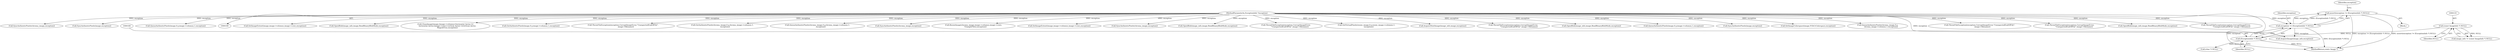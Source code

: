 digraph "0_ImageMagick_ef8f40689ac452398026c07da41656a7c87e4683@API" {
"1000156" [label="(Call,assert(exception != (ExceptionInfo *) NULL))"];
"1000157" [label="(Call,exception != (ExceptionInfo *) NULL)"];
"1000111" [label="(MethodParameterIn,ExceptionInfo *exception)"];
"1000159" [label="(Call,(ExceptionInfo *) NULL)"];
"1000132" [label="(Call,(const ImageInfo *) NULL)"];
"1000472" [label="(Call,SetImageExtent(image,image->columns,image->rows,exception))"];
"1000234" [label="(Call,(char *) NULL)"];
"1001541" [label="(MethodReturn,static Image *)"];
"1000156" [label="(Call,assert(exception != (ExceptionInfo *) NULL))"];
"1001130" [label="(Call,OpenBlob(image_info,image,ReadBinaryBlobMode,exception))"];
"1000165" [label="(Identifier,exception)"];
"1000412" [label="(Call,CloneImage(image,(image->columns+horizontal_factor-1)/\n       horizontal_factor,(image->rows+vertical_factor-1)/vertical_factor,\n       MagickTrue,exception))"];
"1001309" [label="(Call,GetAuthenticPixels(image,0,y,image->columns,1,exception))"];
"1001415" [label="(Call,ThrowFileException(exception,CorruptImageError,\"UnexpectedEndOfFile\",\n          image->filename))"];
"1001198" [label="(Call,GetAuthenticPixels(chroma_image,0,y,chroma_image->columns,1,\n          exception))"];
"1000112" [label="(Block,)"];
"1000157" [label="(Call,exception != (ExceptionInfo *) NULL)"];
"1001036" [label="(Call,QueueAuthenticPixels(chroma_image,0,y,chroma_image->columns,1,\n            exception))"];
"1001263" [label="(Call,SyncAuthenticPixels(chroma_image,exception))"];
"1000159" [label="(Call,(ExceptionInfo *) NULL)"];
"1001270" [label="(Call,ResizeImage(chroma_image,image->columns,image->rows,\n       TriangleFilter,exception))"];
"1000170" [label="(Call,AcquireImage(image_info,exception))"];
"1000161" [label="(Identifier,NULL)"];
"1000190" [label="(Call,SetImageExtent(image,image->columns,image->rows,exception))"];
"1000917" [label="(Call,SyncAuthenticPixels(chroma_image,exception))"];
"1000963" [label="(Call,OpenBlob(image_info,image,ReadBinaryBlobMode,exception))"];
"1001185" [label="(Call,ThrowFileException(exception,CorruptImageError,\n              \"UnexpectedEndOfFile\",image->filename))"];
"1001320" [label="(Call,GetVirtualPixels(resize_image,0,y,resize_image->columns,1,\n        exception))"];
"1000132" [label="(Call,(const ImageInfo *) NULL)"];
"1001480" [label="(Call,AcquireNextImage(image_info,image,exception))"];
"1000820" [label="(Call,ThrowFileException(exception,CorruptImageError,\n                    \"UnexpectedEndOfFile\",image->filename))"];
"1000498" [label="(Call,OpenBlob(image_info,image,ReadBinaryBlobMode,exception))"];
"1000586" [label="(Call,QueueAuthenticPixels(image,0,y,image->columns,1,exception))"];
"1000158" [label="(Identifier,exception)"];
"1001378" [label="(Call,SyncAuthenticPixels(image,exception))"];
"1000111" [label="(MethodParameterIn,ExceptionInfo *exception)"];
"1001389" [label="(Call,SetImageColorspace(image,YCbCrColorspace,exception))"];
"1000134" [label="(Identifier,NULL)"];
"1000604" [label="(Call,QueueAuthenticPixels(chroma_image,0,y,\n            chroma_image->columns,1,exception))"];
"1000348" [label="(Call,ThrowFileException(exception,CorruptImageError,\"UnexpectedEndOfFile\",\n          image->filename))"];
"1001023" [label="(Call,ThrowFileException(exception,CorruptImageError,\n                \"UnexpectedEndOfFile\",image->filename))"];
"1000320" [label="(Call,OpenBlob(image_info,image,ReadBinaryBlobMode,exception))"];
"1000573" [label="(Call,ThrowFileException(exception,CorruptImageError,\n                    \"UnexpectedEndOfFile\",image->filename))"];
"1001109" [label="(Call,SyncAuthenticPixels(chroma_image,exception))"];
"1000906" [label="(Call,SyncAuthenticPixels(image,exception))"];
"1000833" [label="(Call,QueueAuthenticPixels(image,0,y,image->columns,1,exception))"];
"1000130" [label="(Call,image_info != (const ImageInfo *) NULL)"];
"1000156" -> "1000112"  [label="AST: "];
"1000156" -> "1000157"  [label="CFG: "];
"1000157" -> "1000156"  [label="AST: "];
"1000165" -> "1000156"  [label="CFG: "];
"1000156" -> "1001541"  [label="DDG: exception != (ExceptionInfo *) NULL"];
"1000156" -> "1001541"  [label="DDG: assert(exception != (ExceptionInfo *) NULL)"];
"1000157" -> "1000156"  [label="DDG: exception"];
"1000157" -> "1000156"  [label="DDG: (ExceptionInfo *) NULL"];
"1000157" -> "1000159"  [label="CFG: "];
"1000158" -> "1000157"  [label="AST: "];
"1000159" -> "1000157"  [label="AST: "];
"1000157" -> "1001541"  [label="DDG: (ExceptionInfo *) NULL"];
"1000111" -> "1000157"  [label="DDG: exception"];
"1000159" -> "1000157"  [label="DDG: NULL"];
"1000157" -> "1000170"  [label="DDG: exception"];
"1000111" -> "1000109"  [label="AST: "];
"1000111" -> "1001541"  [label="DDG: exception"];
"1000111" -> "1000170"  [label="DDG: exception"];
"1000111" -> "1000190"  [label="DDG: exception"];
"1000111" -> "1000320"  [label="DDG: exception"];
"1000111" -> "1000348"  [label="DDG: exception"];
"1000111" -> "1000412"  [label="DDG: exception"];
"1000111" -> "1000472"  [label="DDG: exception"];
"1000111" -> "1000498"  [label="DDG: exception"];
"1000111" -> "1000573"  [label="DDG: exception"];
"1000111" -> "1000586"  [label="DDG: exception"];
"1000111" -> "1000604"  [label="DDG: exception"];
"1000111" -> "1000820"  [label="DDG: exception"];
"1000111" -> "1000833"  [label="DDG: exception"];
"1000111" -> "1000906"  [label="DDG: exception"];
"1000111" -> "1000917"  [label="DDG: exception"];
"1000111" -> "1000963"  [label="DDG: exception"];
"1000111" -> "1001023"  [label="DDG: exception"];
"1000111" -> "1001036"  [label="DDG: exception"];
"1000111" -> "1001109"  [label="DDG: exception"];
"1000111" -> "1001130"  [label="DDG: exception"];
"1000111" -> "1001185"  [label="DDG: exception"];
"1000111" -> "1001198"  [label="DDG: exception"];
"1000111" -> "1001263"  [label="DDG: exception"];
"1000111" -> "1001270"  [label="DDG: exception"];
"1000111" -> "1001309"  [label="DDG: exception"];
"1000111" -> "1001320"  [label="DDG: exception"];
"1000111" -> "1001378"  [label="DDG: exception"];
"1000111" -> "1001389"  [label="DDG: exception"];
"1000111" -> "1001415"  [label="DDG: exception"];
"1000111" -> "1001480"  [label="DDG: exception"];
"1000159" -> "1000161"  [label="CFG: "];
"1000160" -> "1000159"  [label="AST: "];
"1000161" -> "1000159"  [label="AST: "];
"1000159" -> "1001541"  [label="DDG: NULL"];
"1000132" -> "1000159"  [label="DDG: NULL"];
"1000159" -> "1000234"  [label="DDG: NULL"];
"1000132" -> "1000130"  [label="AST: "];
"1000132" -> "1000134"  [label="CFG: "];
"1000133" -> "1000132"  [label="AST: "];
"1000134" -> "1000132"  [label="AST: "];
"1000130" -> "1000132"  [label="CFG: "];
"1000132" -> "1000130"  [label="DDG: NULL"];
}
